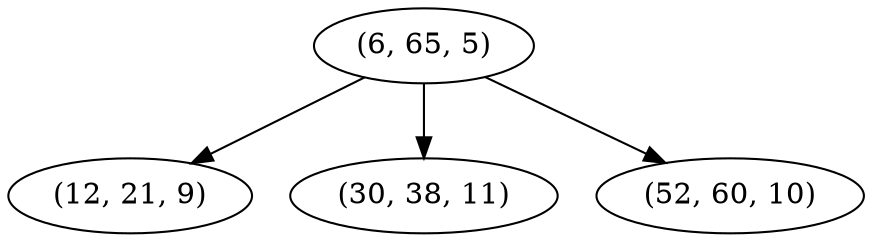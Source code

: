 digraph tree {
    "(6, 65, 5)";
    "(12, 21, 9)";
    "(30, 38, 11)";
    "(52, 60, 10)";
    "(6, 65, 5)" -> "(12, 21, 9)";
    "(6, 65, 5)" -> "(30, 38, 11)";
    "(6, 65, 5)" -> "(52, 60, 10)";
}
